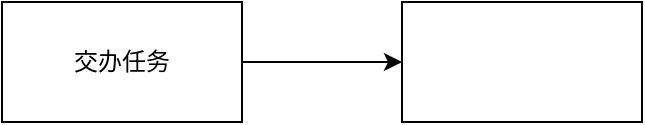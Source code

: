 <mxfile version="16.2.4" type="github">
  <diagram id="zva_Izvk_Pw7jRFiOZ6U" name="第 1 页">
    <mxGraphModel dx="1422" dy="794" grid="1" gridSize="10" guides="1" tooltips="1" connect="1" arrows="1" fold="1" page="1" pageScale="1" pageWidth="827" pageHeight="1169" math="0" shadow="0">
      <root>
        <mxCell id="0" />
        <mxCell id="1" parent="0" />
        <mxCell id="wEzHK_rQ6-qJ8AS3pq5E-3" value="" style="edgeStyle=orthogonalEdgeStyle;rounded=0;orthogonalLoop=1;jettySize=auto;html=1;" edge="1" parent="1" source="wEzHK_rQ6-qJ8AS3pq5E-1" target="wEzHK_rQ6-qJ8AS3pq5E-2">
          <mxGeometry relative="1" as="geometry" />
        </mxCell>
        <mxCell id="wEzHK_rQ6-qJ8AS3pq5E-1" value="交办任务" style="rounded=0;whiteSpace=wrap;html=1;" vertex="1" parent="1">
          <mxGeometry x="10" y="270" width="120" height="60" as="geometry" />
        </mxCell>
        <mxCell id="wEzHK_rQ6-qJ8AS3pq5E-2" value="" style="rounded=0;whiteSpace=wrap;html=1;" vertex="1" parent="1">
          <mxGeometry x="210" y="270" width="120" height="60" as="geometry" />
        </mxCell>
      </root>
    </mxGraphModel>
  </diagram>
</mxfile>
